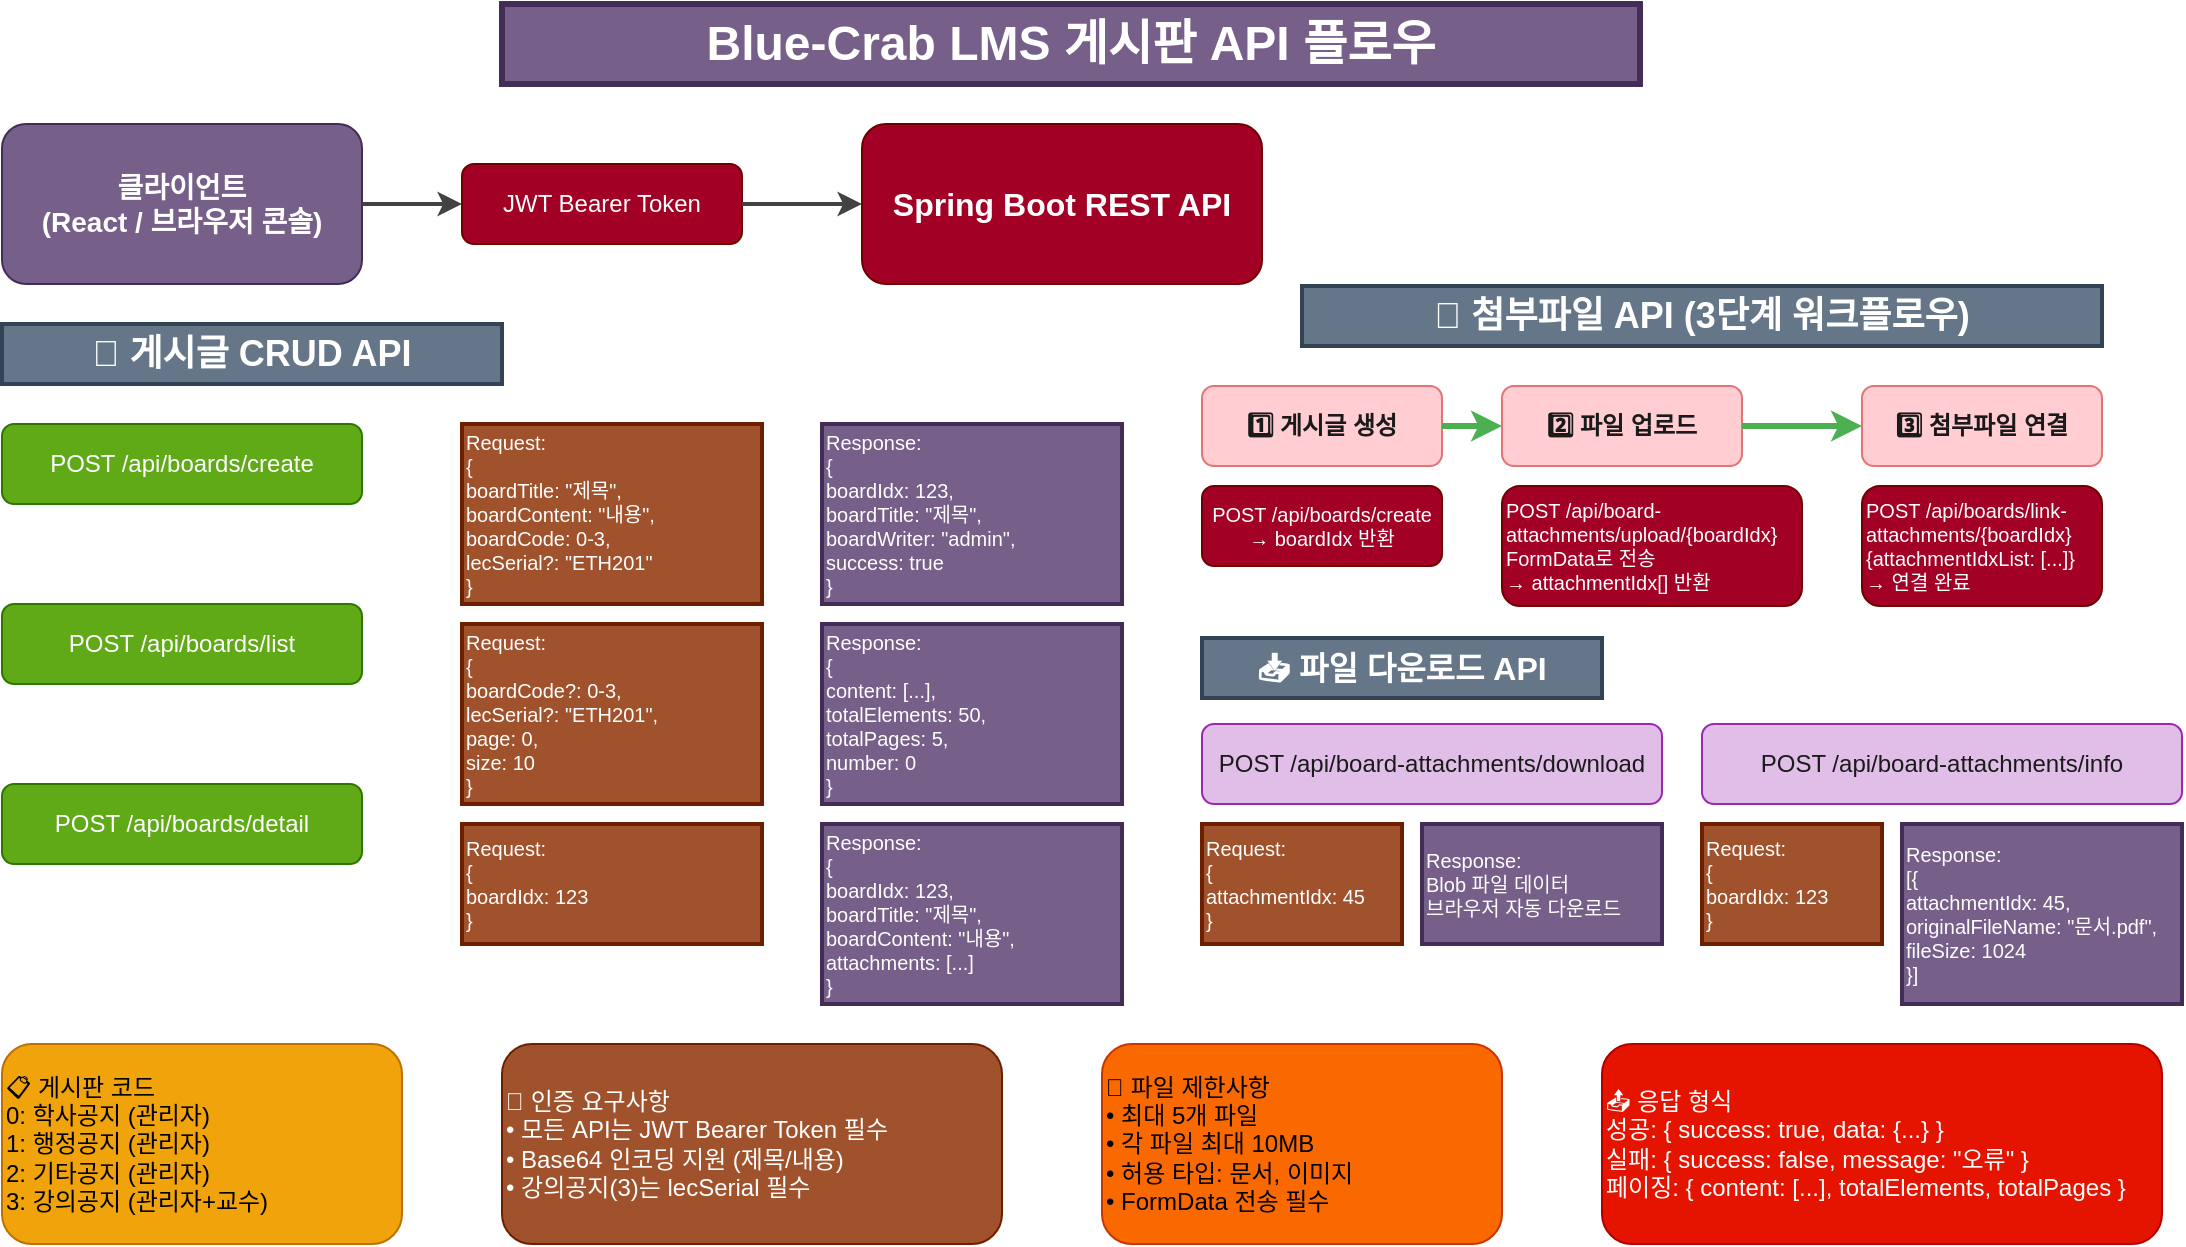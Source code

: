 <mxfile version="28.2.8">
  <diagram name="API Flow" id="api-flow">
    <mxGraphModel dx="1426" dy="777" grid="1" gridSize="10" guides="1" tooltips="1" connect="1" arrows="1" fold="1" page="1" pageScale="1" pageWidth="1169" pageHeight="827" background="light-dark(#FFFFFF,#FFFFFF)" math="0" shadow="0">
      <root>
        <mxCell id="0" />
        <mxCell id="1" parent="0" />
        <mxCell id="title" value="Blue-Crab LMS 게시판 API 플로우" style="text;html=1;strokeColor=light-dark(#432D57,#524C58);fillColor=#76608a;align=center;verticalAlign=middle;whiteSpace=wrap;rounded=0;fontSize=24;fontStyle=1;fontColor=#ffffff;strokeWidth=3;" parent="1" vertex="1">
          <mxGeometry x="300" y="60" width="569" height="40" as="geometry" />
        </mxCell>
        <mxCell id="client" value="클라이언트&#xa;(React / 브라우저 콘솔)" style="rounded=1;whiteSpace=wrap;html=1;fillColor=#76608a;strokeColor=#432D57;fontSize=14;fontStyle=1;fontColor=#ffffff;" parent="1" vertex="1">
          <mxGeometry x="50" y="120" width="180" height="80" as="geometry" />
        </mxCell>
        <mxCell id="jwt-token" value="JWT Bearer Token" style="rounded=1;whiteSpace=wrap;html=1;fillColor=#a20025;strokeColor=#6F0000;fontSize=12;fontColor=#ffffff;" parent="1" vertex="1">
          <mxGeometry x="280" y="140" width="140" height="40" as="geometry" />
        </mxCell>
        <mxCell id="api-endpoints" value="Spring Boot REST API" style="rounded=1;whiteSpace=wrap;html=1;fillColor=#a20025;strokeColor=#6F0000;fontSize=16;fontStyle=1;fontColor=#ffffff;" parent="1" vertex="1">
          <mxGeometry x="480" y="120" width="200" height="80" as="geometry" />
        </mxCell>
        <mxCell id="board-crud-title" value="📝 게시글 CRUD API" style="text;html=1;strokeColor=light-dark(#314354,#3333FF);fillColor=#647687;align=center;verticalAlign=middle;whiteSpace=wrap;rounded=0;fontSize=18;fontStyle=1;fontColor=#ffffff;strokeWidth=2;" parent="1" vertex="1">
          <mxGeometry x="50" y="220" width="250" height="30" as="geometry" />
        </mxCell>
        <mxCell id="create-board" value="POST /api/boards/create" style="rounded=1;whiteSpace=wrap;html=1;fillColor=#60a917;strokeColor=#2D7600;fontSize=12;fontColor=#ffffff;" parent="1" vertex="1">
          <mxGeometry x="50" y="270" width="180" height="40" as="geometry" />
        </mxCell>
        <mxCell id="create-request" value="Request:&#xa;{&#xa;  boardTitle: &quot;제목&quot;,&#xa;  boardContent: &quot;내용&quot;,&#xa;  boardCode: 0-3,&#xa;  lecSerial?: &quot;ETH201&quot;&#xa;}" style="rounded=0;whiteSpace=wrap;html=1;fillColor=#a0522d;strokeColor=light-dark(#6D1F00,#906A5A);fontSize=10;align=left;fontColor=#ffffff;strokeWidth=2;" parent="1" vertex="1">
          <mxGeometry x="280" y="270" width="150" height="90" as="geometry" />
        </mxCell>
        <mxCell id="create-response" value="Response:&#xa;{&#xa;  boardIdx: 123,&#xa;  boardTitle: &quot;제목&quot;,&#xa;  boardWriter: &quot;admin&quot;,&#xa;  success: true&#xa;}" style="rounded=0;whiteSpace=wrap;html=1;fillColor=#76608a;strokeColor=light-dark(#432D57,#897E95);fontSize=10;align=left;fontColor=#ffffff;strokeWidth=2;" parent="1" vertex="1">
          <mxGeometry x="460" y="270" width="150" height="90" as="geometry" />
        </mxCell>
        <mxCell id="read-board" value="POST /api/boards/list" style="rounded=1;whiteSpace=wrap;html=1;fillColor=#60a917;strokeColor=#2D7600;fontSize=12;fontColor=#ffffff;" parent="1" vertex="1">
          <mxGeometry x="50" y="360" width="180" height="40" as="geometry" />
        </mxCell>
        <mxCell id="read-request" value="Request:&#xa;{&#xa;  boardCode?: 0-3,&#xa;  lecSerial?: &quot;ETH201&quot;,&#xa;  page: 0,&#xa;  size: 10&#xa;}" style="rounded=0;whiteSpace=wrap;html=1;fillColor=#a0522d;strokeColor=light-dark(#6D1F00,#906A5A);fontSize=10;align=left;fontColor=#ffffff;strokeWidth=2;" parent="1" vertex="1">
          <mxGeometry x="280" y="370" width="150" height="90" as="geometry" />
        </mxCell>
        <mxCell id="read-response" value="Response:&#xa;{&#xa;  content: [...],&#xa;  totalElements: 50,&#xa;  totalPages: 5,&#xa;  number: 0&#xa;}" style="rounded=0;whiteSpace=wrap;html=1;fillColor=#76608a;strokeColor=light-dark(#432D57,#897E95);fontSize=10;align=left;fontColor=#ffffff;strokeWidth=2;" parent="1" vertex="1">
          <mxGeometry x="460" y="370" width="150" height="90" as="geometry" />
        </mxCell>
        <mxCell id="detail-board" value="POST /api/boards/detail" style="rounded=1;whiteSpace=wrap;html=1;fillColor=#60a917;strokeColor=#2D7600;fontSize=12;fontColor=#ffffff;" parent="1" vertex="1">
          <mxGeometry x="50" y="450" width="180" height="40" as="geometry" />
        </mxCell>
        <mxCell id="detail-request" value="Request:&#xa;{&#xa;  boardIdx: 123&#xa;}" style="rounded=0;whiteSpace=wrap;html=1;fillColor=#a0522d;strokeColor=light-dark(#6D1F00,#906A5A);fontSize=10;align=left;fontColor=#ffffff;strokeWidth=2;" parent="1" vertex="1">
          <mxGeometry x="280" y="470" width="150" height="60" as="geometry" />
        </mxCell>
        <mxCell id="detail-response" value="Response:&#xa;{&#xa;  boardIdx: 123,&#xa;  boardTitle: &quot;제목&quot;,&#xa;  boardContent: &quot;내용&quot;,&#xa;  attachments: [...]&#xa;}" style="rounded=0;whiteSpace=wrap;html=1;fillColor=#76608a;strokeColor=light-dark(#432D57,#897E95);fontSize=10;align=left;fontColor=#ffffff;strokeWidth=2;" parent="1" vertex="1">
          <mxGeometry x="460" y="470" width="150" height="90" as="geometry" />
        </mxCell>
        <mxCell id="attachment-title" value="📎 첨부파일 API (3단계 워크플로우)" style="text;html=1;strokeColor=light-dark(#314354,#3333FF);fillColor=#647687;align=center;verticalAlign=middle;whiteSpace=wrap;rounded=0;fontSize=18;fontStyle=1;fontColor=#ffffff;strokeWidth=2;" parent="1" vertex="1">
          <mxGeometry x="700" y="201" width="400" height="30" as="geometry" />
        </mxCell>
        <mxCell id="step1" value="1️⃣ 게시글 생성" style="rounded=1;whiteSpace=wrap;html=1;fillColor=#ffcdd2;strokeColor=#e57373;fontSize=12;fontStyle=1;fontColor=#1a1a1a;" parent="1" vertex="1">
          <mxGeometry x="650" y="251" width="120" height="40" as="geometry" />
        </mxCell>
        <mxCell id="step1-detail" value="POST /api/boards/create&#xa;→ boardIdx 반환" style="rounded=1;whiteSpace=wrap;html=1;fillColor=#a20025;strokeColor=#6F0000;fontSize=10;fontColor=#ffffff;" parent="1" vertex="1">
          <mxGeometry x="650" y="301" width="120" height="40" as="geometry" />
        </mxCell>
        <mxCell id="step2" value="2️⃣ 파일 업로드" style="rounded=1;whiteSpace=wrap;html=1;fillColor=#ffcdd2;strokeColor=#e57373;fontSize=12;fontStyle=1;fontColor=#1a1a1a;" parent="1" vertex="1">
          <mxGeometry x="800" y="251" width="120" height="40" as="geometry" />
        </mxCell>
        <mxCell id="step2-detail" value="POST /api/board-attachments/upload/{boardIdx}&#xa;FormData로 전송&#xa;→ attachmentIdx[] 반환" style="rounded=1;whiteSpace=wrap;html=1;fillColor=#a20025;strokeColor=#6F0000;fontSize=10;align=left;fontColor=#ffffff;" parent="1" vertex="1">
          <mxGeometry x="800" y="301" width="150" height="60" as="geometry" />
        </mxCell>
        <mxCell id="step3" value="3️⃣ 첨부파일 연결" style="rounded=1;whiteSpace=wrap;html=1;fillColor=#ffcdd2;strokeColor=#e57373;fontSize=12;fontStyle=1;fontColor=#1a1a1a;" parent="1" vertex="1">
          <mxGeometry x="980" y="251" width="120" height="40" as="geometry" />
        </mxCell>
        <mxCell id="step3-detail" value="POST /api/boards/link-attachments/{boardIdx}&#xa;{attachmentIdxList: [...]}&#xa;→ 연결 완료" style="rounded=1;whiteSpace=wrap;html=1;fillColor=#a20025;strokeColor=#6F0000;fontSize=10;align=left;fontColor=#ffffff;" parent="1" vertex="1">
          <mxGeometry x="980" y="301" width="120" height="60" as="geometry" />
        </mxCell>
        <mxCell id="download-title" value="📥 파일 다운로드 API" style="text;html=1;strokeColor=light-dark(#314354,#3333FF);fillColor=#647687;align=center;verticalAlign=middle;whiteSpace=wrap;rounded=0;fontSize=16;fontStyle=1;fontColor=#ffffff;strokeWidth=2;" parent="1" vertex="1">
          <mxGeometry x="650" y="377" width="200" height="30" as="geometry" />
        </mxCell>
        <mxCell id="download-api" value="POST /api/board-attachments/download" style="rounded=1;whiteSpace=wrap;html=1;fillColor=#e1bee7;strokeColor=#9c27b0;fontSize=12;fontColor=#1a1a1a;" parent="1" vertex="1">
          <mxGeometry x="650" y="420" width="230" height="40" as="geometry" />
        </mxCell>
        <mxCell id="download-request" value="Request:&#xa;{&#xa;  attachmentIdx: 45&#xa;}" style="rounded=0;whiteSpace=wrap;html=1;fillColor=#a0522d;strokeColor=#6D1F00;fontSize=10;align=left;fontColor=#ffffff;strokeWidth=2;" parent="1" vertex="1">
          <mxGeometry x="650" y="470" width="100" height="60" as="geometry" />
        </mxCell>
        <mxCell id="download-response" value="Response:&#xa;Blob 파일 데이터&#xa;브라우저 자동 다운로드" style="rounded=0;whiteSpace=wrap;html=1;fillColor=#76608a;strokeColor=#432D57;fontSize=10;align=left;fontColor=#ffffff;strokeWidth=2;" parent="1" vertex="1">
          <mxGeometry x="760" y="470" width="120" height="60" as="geometry" />
        </mxCell>
        <mxCell id="info-api" value="POST /api/board-attachments/info" style="rounded=1;whiteSpace=wrap;html=1;fillColor=#e1bee7;strokeColor=#9c27b0;fontSize=12;fontColor=#1a1a1a;" parent="1" vertex="1">
          <mxGeometry x="900" y="420" width="240" height="40" as="geometry" />
        </mxCell>
        <mxCell id="info-request" value="Request:&#xa;{&#xa;  boardIdx: 123&#xa;}" style="rounded=0;whiteSpace=wrap;html=1;fillColor=#a0522d;strokeColor=#6D1F00;fontSize=10;align=left;fontColor=#ffffff;strokeWidth=2;" parent="1" vertex="1">
          <mxGeometry x="900" y="470" width="90" height="60" as="geometry" />
        </mxCell>
        <mxCell id="info-response" value="Response:&#xa;[{&#xa;  attachmentIdx: 45,&#xa;  originalFileName: &quot;문서.pdf&quot;,&#xa;  fileSize: 1024&#xa;}]" style="rounded=0;whiteSpace=wrap;html=1;fillColor=#76608a;strokeColor=#432D57;fontSize=10;align=left;fontColor=#ffffff;strokeWidth=2;" parent="1" vertex="1">
          <mxGeometry x="1000" y="470" width="140" height="90" as="geometry" />
        </mxCell>
        <mxCell id="board-codes" value="📋 게시판 코드&#xa;0: 학사공지 (관리자)&#xa;1: 행정공지 (관리자)&#xa;2: 기타공지 (관리자)&#xa;3: 강의공지 (관리자+교수)" style="rounded=1;whiteSpace=wrap;html=1;fillColor=#f0a30a;strokeColor=#BD7000;fontSize=12;align=left;fontColor=#000000;" parent="1" vertex="1">
          <mxGeometry x="50" y="580" width="200" height="100" as="geometry" />
        </mxCell>
        <mxCell id="auth-notes" value="🔐 인증 요구사항&#xa;• 모든 API는 JWT Bearer Token 필수&#xa;• Base64 인코딩 지원 (제목/내용)&#xa;• 강의공지(3)는 lecSerial 필수" style="rounded=1;whiteSpace=wrap;html=1;fillColor=#a0522d;strokeColor=#6D1F00;fontSize=12;align=left;fontColor=#ffffff;" parent="1" vertex="1">
          <mxGeometry x="300" y="580" width="250" height="100" as="geometry" />
        </mxCell>
        <mxCell id="file-constraints" value="📎 파일 제한사항&#xa;• 최대 5개 파일&#xa;• 각 파일 최대 10MB&#xa;• 허용 타입: 문서, 이미지&#xa;• FormData 전송 필수" style="rounded=1;whiteSpace=wrap;html=1;fillColor=#fa6800;strokeColor=#C73500;fontSize=12;align=left;fontColor=#000000;" parent="1" vertex="1">
          <mxGeometry x="600" y="580" width="200" height="100" as="geometry" />
        </mxCell>
        <mxCell id="response-format" value="📤 응답 형식&#xa;성공: { success: true, data: {...} }&#xa;실패: { success: false, message: &quot;오류&quot; }&#xa;페이징: { content: [...], totalElements, totalPages }" style="rounded=1;whiteSpace=wrap;html=1;fillColor=#e51400;strokeColor=#B20000;fontSize=12;align=left;fontColor=#ffffff;" parent="1" vertex="1">
          <mxGeometry x="850" y="580" width="280" height="100" as="geometry" />
        </mxCell>
        <mxCell id="arrow1" style="edgeStyle=orthogonalEdgeStyle;rounded=0;orthogonalLoop=1;jettySize=auto;html=1;strokeColor=light-dark(#424242, #318735);strokeWidth=2;" parent="1" source="client" target="jwt-token" edge="1">
          <mxGeometry relative="1" as="geometry" />
        </mxCell>
        <mxCell id="arrow2" style="edgeStyle=orthogonalEdgeStyle;rounded=0;orthogonalLoop=1;jettySize=auto;html=1;strokeColor=light-dark(#424242, #318735);strokeWidth=2;" parent="1" source="jwt-token" target="api-endpoints" edge="1">
          <mxGeometry relative="1" as="geometry" />
        </mxCell>
        <mxCell id="step-arrow1" style="edgeStyle=orthogonalEdgeStyle;rounded=0;orthogonalLoop=1;jettySize=auto;html=1;strokeColor=#4caf50;strokeWidth=3;" parent="1" source="step1" target="step2" edge="1">
          <mxGeometry relative="1" as="geometry" />
        </mxCell>
        <mxCell id="step-arrow2" style="edgeStyle=orthogonalEdgeStyle;rounded=0;orthogonalLoop=1;jettySize=auto;html=1;strokeColor=#4caf50;strokeWidth=3;" parent="1" source="step2" target="step3" edge="1">
          <mxGeometry relative="1" as="geometry" />
        </mxCell>
      </root>
    </mxGraphModel>
  </diagram>
</mxfile>
